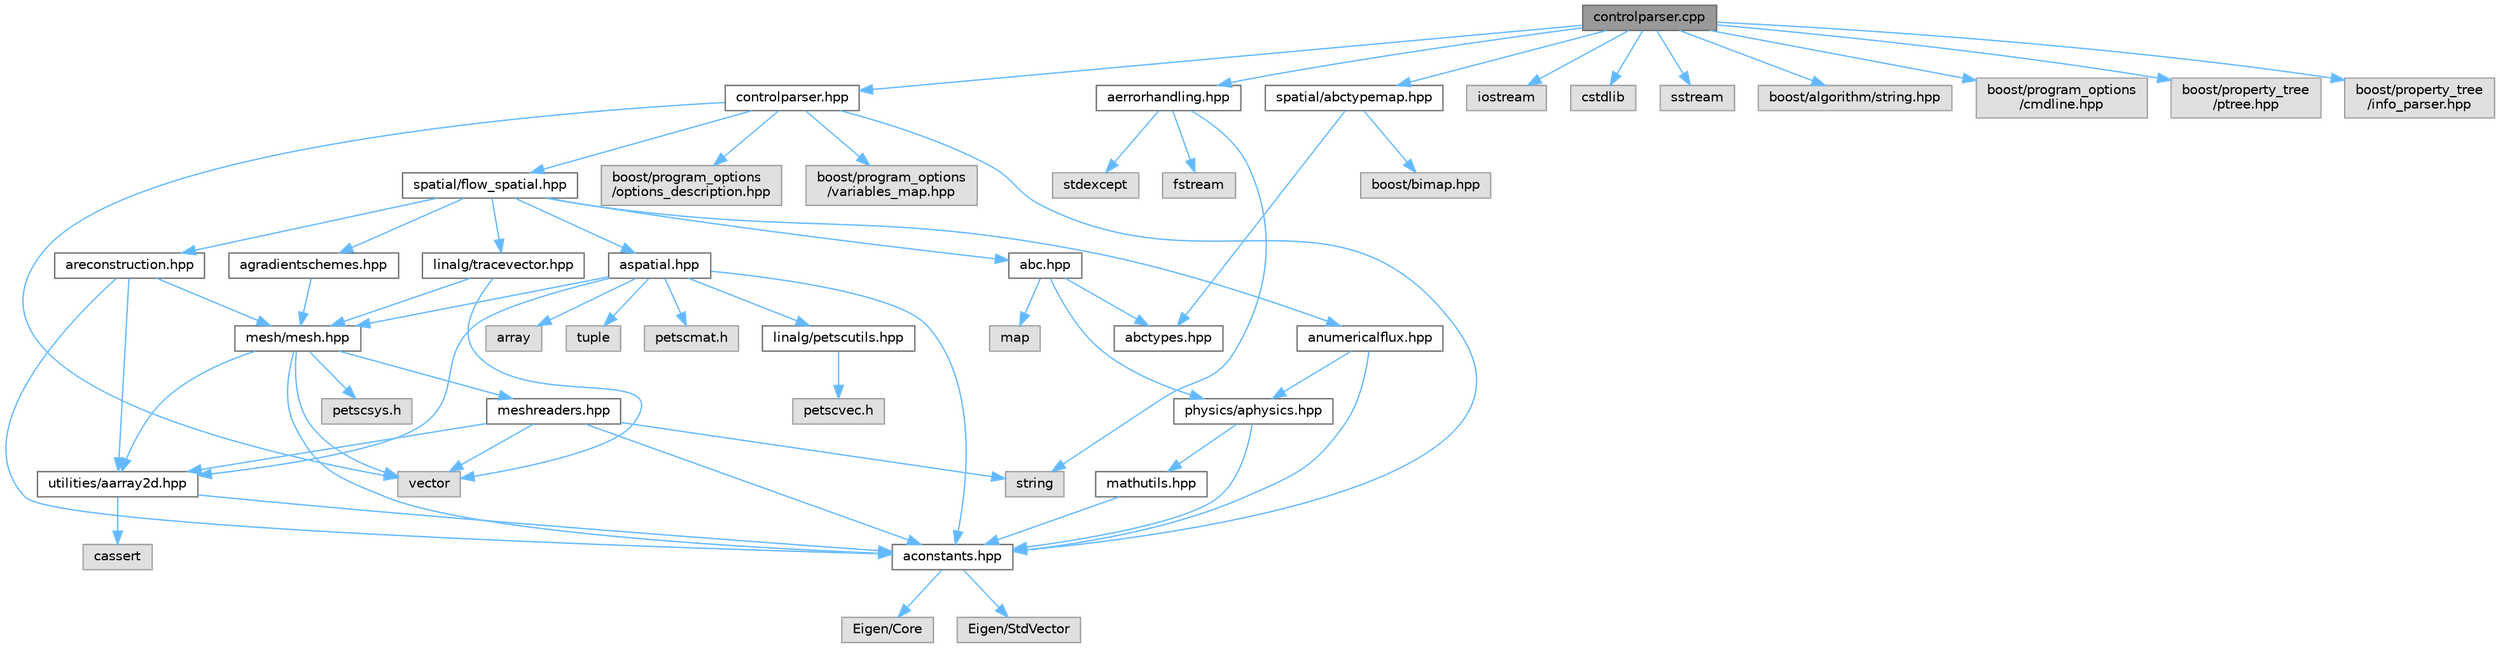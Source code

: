 digraph "controlparser.cpp"
{
 // LATEX_PDF_SIZE
  bgcolor="transparent";
  edge [fontname=Helvetica,fontsize=10,labelfontname=Helvetica,labelfontsize=10];
  node [fontname=Helvetica,fontsize=10,shape=box,height=0.2,width=0.4];
  Node1 [id="Node000001",label="controlparser.cpp",height=0.2,width=0.4,color="gray40", fillcolor="grey60", style="filled", fontcolor="black",tooltip="Control file parsing."];
  Node1 -> Node2 [id="edge1_Node000001_Node000002",color="steelblue1",style="solid",tooltip=" "];
  Node2 [id="Node000002",label="controlparser.hpp",height=0.2,width=0.4,color="grey40", fillcolor="white", style="filled",URL="$controlparser_8hpp.html",tooltip="Functions for parsing the main simulation control file."];
  Node2 -> Node3 [id="edge2_Node000002_Node000003",color="steelblue1",style="solid",tooltip=" "];
  Node3 [id="Node000003",label="vector",height=0.2,width=0.4,color="grey60", fillcolor="#E0E0E0", style="filled",tooltip=" "];
  Node2 -> Node4 [id="edge3_Node000002_Node000004",color="steelblue1",style="solid",tooltip=" "];
  Node4 [id="Node000004",label="boost/program_options\l/options_description.hpp",height=0.2,width=0.4,color="grey60", fillcolor="#E0E0E0", style="filled",tooltip=" "];
  Node2 -> Node5 [id="edge4_Node000002_Node000005",color="steelblue1",style="solid",tooltip=" "];
  Node5 [id="Node000005",label="boost/program_options\l/variables_map.hpp",height=0.2,width=0.4,color="grey60", fillcolor="#E0E0E0", style="filled",tooltip=" "];
  Node2 -> Node6 [id="edge5_Node000002_Node000006",color="steelblue1",style="solid",tooltip=" "];
  Node6 [id="Node000006",label="aconstants.hpp",height=0.2,width=0.4,color="grey40", fillcolor="white", style="filled",URL="$aconstants_8hpp.html",tooltip="Defines some macro constants and typedefs used throughout the code."];
  Node6 -> Node7 [id="edge6_Node000006_Node000007",color="steelblue1",style="solid",tooltip=" "];
  Node7 [id="Node000007",label="Eigen/Core",height=0.2,width=0.4,color="grey60", fillcolor="#E0E0E0", style="filled",tooltip=" "];
  Node6 -> Node8 [id="edge7_Node000006_Node000008",color="steelblue1",style="solid",tooltip=" "];
  Node8 [id="Node000008",label="Eigen/StdVector",height=0.2,width=0.4,color="grey60", fillcolor="#E0E0E0", style="filled",tooltip=" "];
  Node2 -> Node9 [id="edge8_Node000002_Node000009",color="steelblue1",style="solid",tooltip=" "];
  Node9 [id="Node000009",label="spatial/flow_spatial.hpp",height=0.2,width=0.4,color="grey40", fillcolor="white", style="filled",URL="$flow__spatial_8hpp.html",tooltip="Spatial discretization for Euler/Navier-Stokes equations."];
  Node9 -> Node10 [id="edge9_Node000009_Node000010",color="steelblue1",style="solid",tooltip=" "];
  Node10 [id="Node000010",label="aspatial.hpp",height=0.2,width=0.4,color="grey40", fillcolor="white", style="filled",URL="$aspatial_8hpp.html",tooltip="Common functionality for spatial discretization."];
  Node10 -> Node11 [id="edge10_Node000010_Node000011",color="steelblue1",style="solid",tooltip=" "];
  Node11 [id="Node000011",label="array",height=0.2,width=0.4,color="grey60", fillcolor="#E0E0E0", style="filled",tooltip=" "];
  Node10 -> Node12 [id="edge11_Node000010_Node000012",color="steelblue1",style="solid",tooltip=" "];
  Node12 [id="Node000012",label="tuple",height=0.2,width=0.4,color="grey60", fillcolor="#E0E0E0", style="filled",tooltip=" "];
  Node10 -> Node13 [id="edge12_Node000010_Node000013",color="steelblue1",style="solid",tooltip=" "];
  Node13 [id="Node000013",label="petscmat.h",height=0.2,width=0.4,color="grey60", fillcolor="#E0E0E0", style="filled",tooltip=" "];
  Node10 -> Node6 [id="edge13_Node000010_Node000006",color="steelblue1",style="solid",tooltip=" "];
  Node10 -> Node14 [id="edge14_Node000010_Node000014",color="steelblue1",style="solid",tooltip=" "];
  Node14 [id="Node000014",label="utilities/aarray2d.hpp",height=0.2,width=0.4,color="grey40", fillcolor="white", style="filled",URL="$aarray2d_8hpp.html",tooltip="Defines a class to manipulate 2d arrays."];
  Node14 -> Node15 [id="edge15_Node000014_Node000015",color="steelblue1",style="solid",tooltip=" "];
  Node15 [id="Node000015",label="cassert",height=0.2,width=0.4,color="grey60", fillcolor="#E0E0E0", style="filled",tooltip=" "];
  Node14 -> Node6 [id="edge16_Node000014_Node000006",color="steelblue1",style="solid",tooltip=" "];
  Node10 -> Node16 [id="edge17_Node000010_Node000016",color="steelblue1",style="solid",tooltip=" "];
  Node16 [id="Node000016",label="linalg/petscutils.hpp",height=0.2,width=0.4,color="grey40", fillcolor="white", style="filled",URL="$petscutils_8hpp.html",tooltip="Some convenience functions that wrap PETSc functionality for various reasons."];
  Node16 -> Node17 [id="edge18_Node000016_Node000017",color="steelblue1",style="solid",tooltip=" "];
  Node17 [id="Node000017",label="petscvec.h",height=0.2,width=0.4,color="grey60", fillcolor="#E0E0E0", style="filled",tooltip=" "];
  Node10 -> Node18 [id="edge19_Node000010_Node000018",color="steelblue1",style="solid",tooltip=" "];
  Node18 [id="Node000018",label="mesh/mesh.hpp",height=0.2,width=0.4,color="grey40", fillcolor="white", style="filled",URL="$mesh_8hpp_source.html",tooltip=" "];
  Node18 -> Node3 [id="edge20_Node000018_Node000003",color="steelblue1",style="solid",tooltip=" "];
  Node18 -> Node19 [id="edge21_Node000018_Node000019",color="steelblue1",style="solid",tooltip=" "];
  Node19 [id="Node000019",label="petscsys.h",height=0.2,width=0.4,color="grey60", fillcolor="#E0E0E0", style="filled",tooltip=" "];
  Node18 -> Node6 [id="edge22_Node000018_Node000006",color="steelblue1",style="solid",tooltip=" "];
  Node18 -> Node14 [id="edge23_Node000018_Node000014",color="steelblue1",style="solid",tooltip=" "];
  Node18 -> Node20 [id="edge24_Node000018_Node000020",color="steelblue1",style="solid",tooltip=" "];
  Node20 [id="Node000020",label="meshreaders.hpp",height=0.2,width=0.4,color="grey40", fillcolor="white", style="filled",URL="$meshreaders_8hpp.html",tooltip="Mesh readers."];
  Node20 -> Node21 [id="edge25_Node000020_Node000021",color="steelblue1",style="solid",tooltip=" "];
  Node21 [id="Node000021",label="string",height=0.2,width=0.4,color="grey60", fillcolor="#E0E0E0", style="filled",tooltip=" "];
  Node20 -> Node3 [id="edge26_Node000020_Node000003",color="steelblue1",style="solid",tooltip=" "];
  Node20 -> Node6 [id="edge27_Node000020_Node000006",color="steelblue1",style="solid",tooltip=" "];
  Node20 -> Node14 [id="edge28_Node000020_Node000014",color="steelblue1",style="solid",tooltip=" "];
  Node9 -> Node22 [id="edge29_Node000009_Node000022",color="steelblue1",style="solid",tooltip=" "];
  Node22 [id="Node000022",label="anumericalflux.hpp",height=0.2,width=0.4,color="grey40", fillcolor="white", style="filled",URL="$anumericalflux_8hpp.html",tooltip="Numerical flux schemes for the compressible Euler equations."];
  Node22 -> Node6 [id="edge30_Node000022_Node000006",color="steelblue1",style="solid",tooltip=" "];
  Node22 -> Node23 [id="edge31_Node000022_Node000023",color="steelblue1",style="solid",tooltip=" "];
  Node23 [id="Node000023",label="physics/aphysics.hpp",height=0.2,width=0.4,color="grey40", fillcolor="white", style="filled",URL="$aphysics_8hpp.html",tooltip="Provides analytical flux computation contexts."];
  Node23 -> Node6 [id="edge32_Node000023_Node000006",color="steelblue1",style="solid",tooltip=" "];
  Node23 -> Node24 [id="edge33_Node000023_Node000024",color="steelblue1",style="solid",tooltip=" "];
  Node24 [id="Node000024",label="mathutils.hpp",height=0.2,width=0.4,color="grey40", fillcolor="white", style="filled",URL="$mathutils_8hpp.html",tooltip="Provides convenient functions for certain geometric or calculus operations."];
  Node24 -> Node6 [id="edge34_Node000024_Node000006",color="steelblue1",style="solid",tooltip=" "];
  Node9 -> Node25 [id="edge35_Node000009_Node000025",color="steelblue1",style="solid",tooltip=" "];
  Node25 [id="Node000025",label="agradientschemes.hpp",height=0.2,width=0.4,color="grey40", fillcolor="white", style="filled",URL="$agradientschemes_8hpp.html",tooltip="Classes for different gradient estimation schemes."];
  Node25 -> Node18 [id="edge36_Node000025_Node000018",color="steelblue1",style="solid",tooltip=" "];
  Node9 -> Node26 [id="edge37_Node000009_Node000026",color="steelblue1",style="solid",tooltip=" "];
  Node26 [id="Node000026",label="areconstruction.hpp",height=0.2,width=0.4,color="grey40", fillcolor="white", style="filled",URL="$areconstruction_8hpp.html",tooltip="Slope limiters for variable-extrapolation reconstruction."];
  Node26 -> Node6 [id="edge38_Node000026_Node000006",color="steelblue1",style="solid",tooltip=" "];
  Node26 -> Node14 [id="edge39_Node000026_Node000014",color="steelblue1",style="solid",tooltip=" "];
  Node26 -> Node18 [id="edge40_Node000026_Node000018",color="steelblue1",style="solid",tooltip=" "];
  Node9 -> Node27 [id="edge41_Node000009_Node000027",color="steelblue1",style="solid",tooltip=" "];
  Node27 [id="Node000027",label="abc.hpp",height=0.2,width=0.4,color="grey40", fillcolor="white", style="filled",URL="$abc_8hpp.html",tooltip="Boundary conditions management."];
  Node27 -> Node28 [id="edge42_Node000027_Node000028",color="steelblue1",style="solid",tooltip=" "];
  Node28 [id="Node000028",label="map",height=0.2,width=0.4,color="grey60", fillcolor="#E0E0E0", style="filled",tooltip=" "];
  Node27 -> Node29 [id="edge43_Node000027_Node000029",color="steelblue1",style="solid",tooltip=" "];
  Node29 [id="Node000029",label="abctypes.hpp",height=0.2,width=0.4,color="grey40", fillcolor="white", style="filled",URL="$abctypes_8hpp.html",tooltip="Enumeration of types of boundary conditions."];
  Node27 -> Node23 [id="edge44_Node000027_Node000023",color="steelblue1",style="solid",tooltip=" "];
  Node9 -> Node30 [id="edge45_Node000009_Node000030",color="steelblue1",style="solid",tooltip=" "];
  Node30 [id="Node000030",label="linalg/tracevector.hpp",height=0.2,width=0.4,color="grey40", fillcolor="white", style="filled",URL="$tracevector_8hpp.html",tooltip="Classes for handling data associated with all the faces in (the \"trace of\") a mesh."];
  Node30 -> Node3 [id="edge46_Node000030_Node000003",color="steelblue1",style="solid",tooltip=" "];
  Node30 -> Node18 [id="edge47_Node000030_Node000018",color="steelblue1",style="solid",tooltip=" "];
  Node1 -> Node31 [id="edge48_Node000001_Node000031",color="steelblue1",style="solid",tooltip=" "];
  Node31 [id="Node000031",label="aerrorhandling.hpp",height=0.2,width=0.4,color="grey40", fillcolor="white", style="filled",URL="$aerrorhandling_8hpp.html",tooltip="Exceptions and other error handling routines for FVENS."];
  Node31 -> Node32 [id="edge49_Node000031_Node000032",color="steelblue1",style="solid",tooltip=" "];
  Node32 [id="Node000032",label="stdexcept",height=0.2,width=0.4,color="grey60", fillcolor="#E0E0E0", style="filled",tooltip=" "];
  Node31 -> Node21 [id="edge50_Node000031_Node000021",color="steelblue1",style="solid",tooltip=" "];
  Node31 -> Node33 [id="edge51_Node000031_Node000033",color="steelblue1",style="solid",tooltip=" "];
  Node33 [id="Node000033",label="fstream",height=0.2,width=0.4,color="grey60", fillcolor="#E0E0E0", style="filled",tooltip=" "];
  Node1 -> Node34 [id="edge52_Node000001_Node000034",color="steelblue1",style="solid",tooltip=" "];
  Node34 [id="Node000034",label="spatial/abctypemap.hpp",height=0.2,width=0.4,color="grey40", fillcolor="white", style="filled",URL="$abctypemap_8hpp.html",tooltip="Declaration of bi-directional map between BC types and BC type strings."];
  Node34 -> Node35 [id="edge53_Node000034_Node000035",color="steelblue1",style="solid",tooltip=" "];
  Node35 [id="Node000035",label="boost/bimap.hpp",height=0.2,width=0.4,color="grey60", fillcolor="#E0E0E0", style="filled",tooltip=" "];
  Node34 -> Node29 [id="edge54_Node000034_Node000029",color="steelblue1",style="solid",tooltip=" "];
  Node1 -> Node36 [id="edge55_Node000001_Node000036",color="steelblue1",style="solid",tooltip=" "];
  Node36 [id="Node000036",label="iostream",height=0.2,width=0.4,color="grey60", fillcolor="#E0E0E0", style="filled",tooltip=" "];
  Node1 -> Node37 [id="edge56_Node000001_Node000037",color="steelblue1",style="solid",tooltip=" "];
  Node37 [id="Node000037",label="cstdlib",height=0.2,width=0.4,color="grey60", fillcolor="#E0E0E0", style="filled",tooltip=" "];
  Node1 -> Node38 [id="edge57_Node000001_Node000038",color="steelblue1",style="solid",tooltip=" "];
  Node38 [id="Node000038",label="sstream",height=0.2,width=0.4,color="grey60", fillcolor="#E0E0E0", style="filled",tooltip=" "];
  Node1 -> Node39 [id="edge58_Node000001_Node000039",color="steelblue1",style="solid",tooltip=" "];
  Node39 [id="Node000039",label="boost/algorithm/string.hpp",height=0.2,width=0.4,color="grey60", fillcolor="#E0E0E0", style="filled",tooltip=" "];
  Node1 -> Node40 [id="edge59_Node000001_Node000040",color="steelblue1",style="solid",tooltip=" "];
  Node40 [id="Node000040",label="boost/program_options\l/cmdline.hpp",height=0.2,width=0.4,color="grey60", fillcolor="#E0E0E0", style="filled",tooltip=" "];
  Node1 -> Node41 [id="edge60_Node000001_Node000041",color="steelblue1",style="solid",tooltip=" "];
  Node41 [id="Node000041",label="boost/property_tree\l/ptree.hpp",height=0.2,width=0.4,color="grey60", fillcolor="#E0E0E0", style="filled",tooltip=" "];
  Node1 -> Node42 [id="edge61_Node000001_Node000042",color="steelblue1",style="solid",tooltip=" "];
  Node42 [id="Node000042",label="boost/property_tree\l/info_parser.hpp",height=0.2,width=0.4,color="grey60", fillcolor="#E0E0E0", style="filled",tooltip=" "];
}
